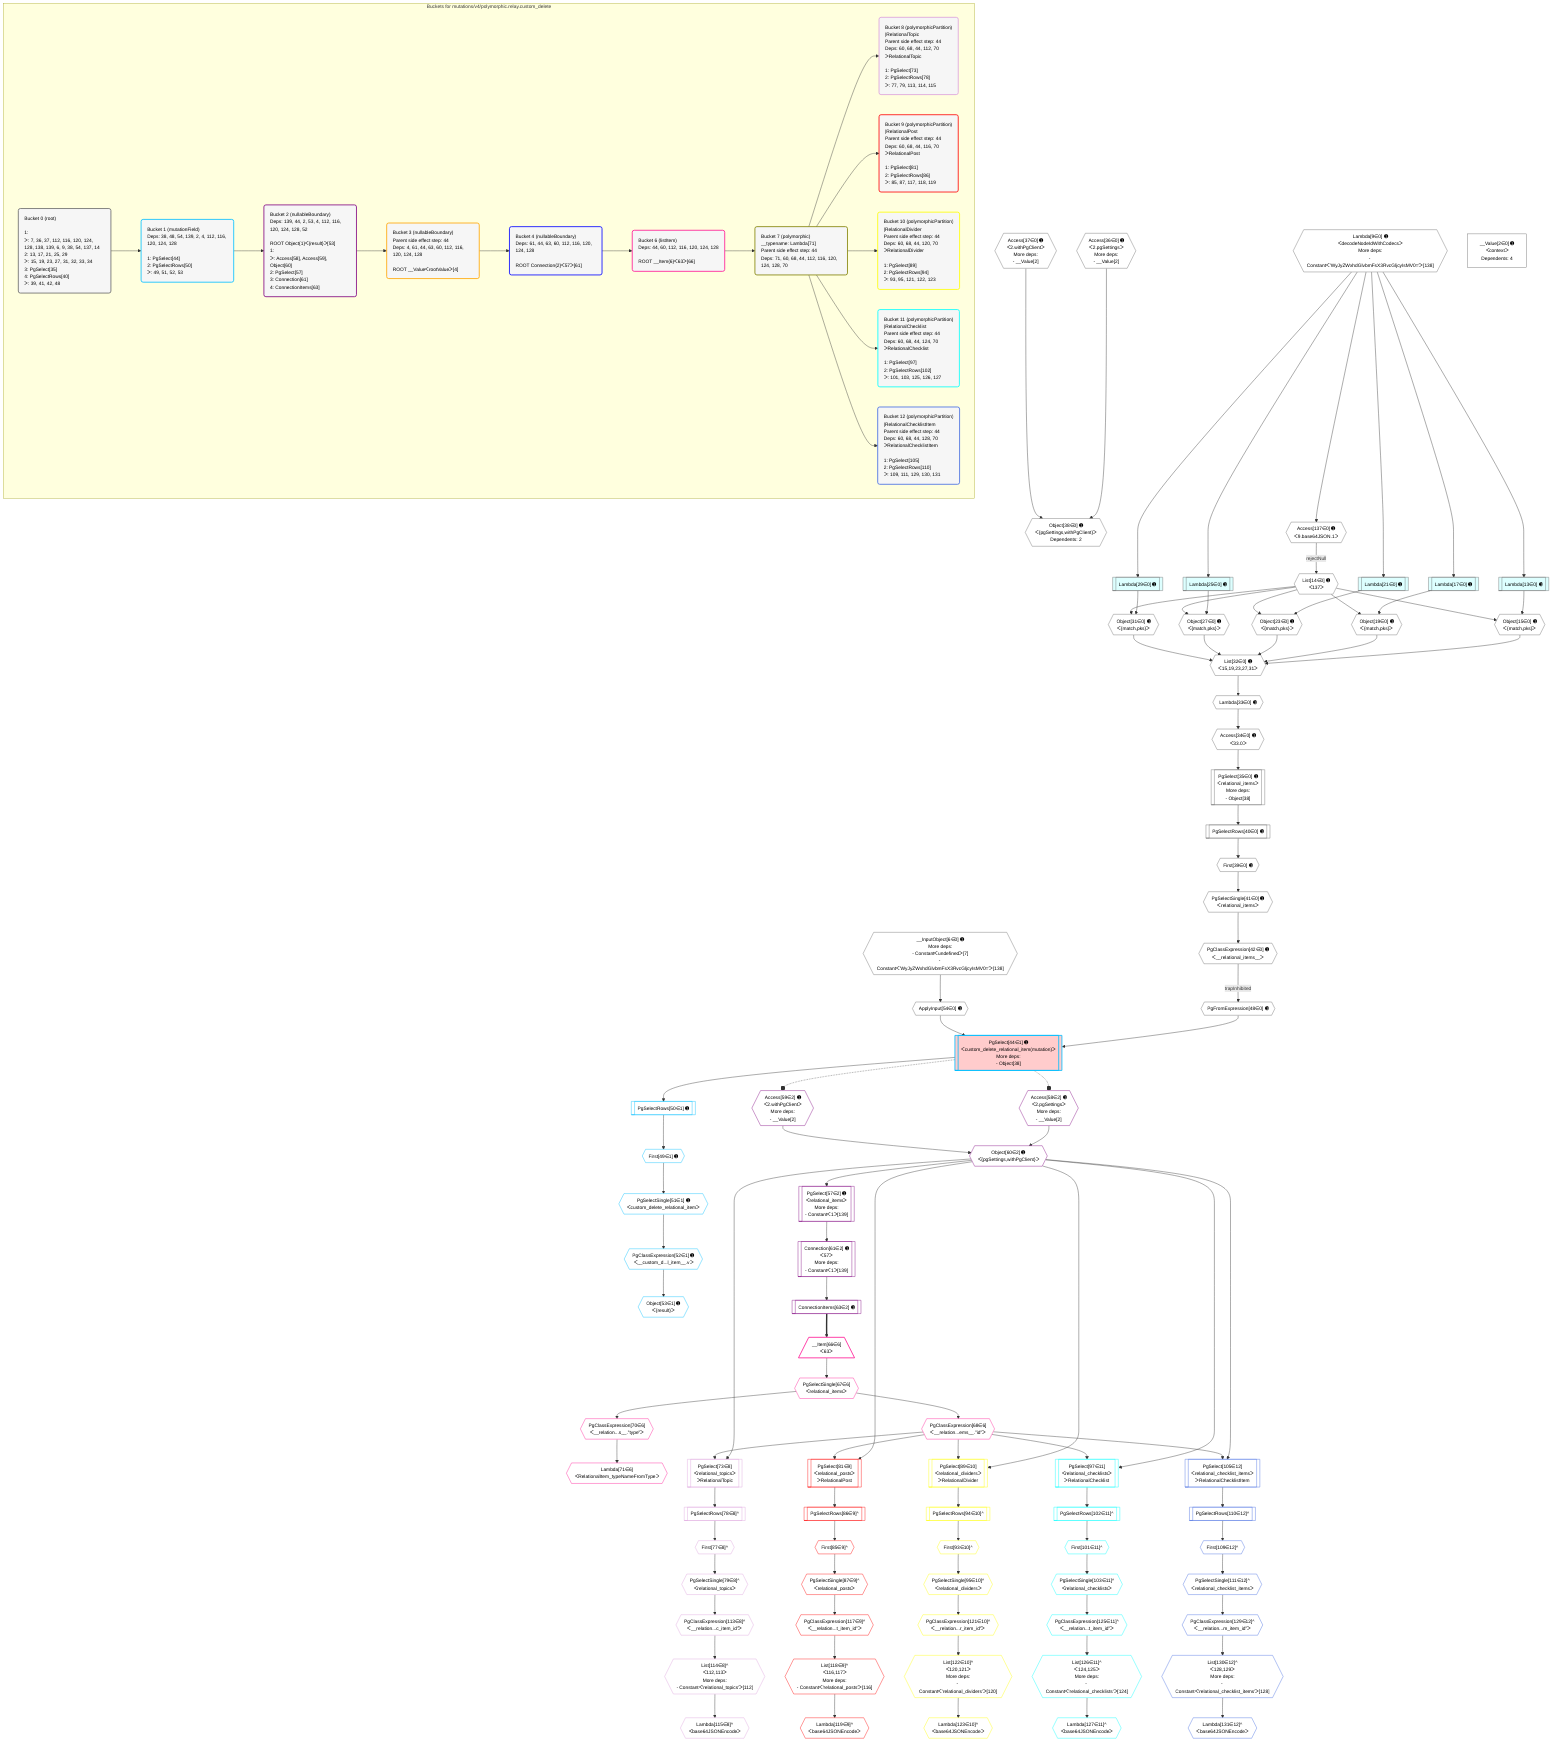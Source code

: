 %%{init: {'themeVariables': { 'fontSize': '12px'}}}%%
graph TD
    classDef path fill:#eee,stroke:#000,color:#000
    classDef plan fill:#fff,stroke-width:1px,color:#000
    classDef itemplan fill:#fff,stroke-width:2px,color:#000
    classDef unbatchedplan fill:#dff,stroke-width:1px,color:#000
    classDef sideeffectplan fill:#fcc,stroke-width:2px,color:#000
    classDef bucket fill:#f6f6f6,color:#000,stroke-width:2px,text-align:left

    subgraph "Buckets for mutations/v4/polymorphic.relay.custom_delete"
    Bucket0("Bucket 0 (root)<br /><br />1: <br />ᐳ: 7, 36, 37, 112, 116, 120, 124, 128, 138, 139, 6, 9, 38, 54, 137, 14<br />2: 13, 17, 21, 25, 29<br />ᐳ: 15, 19, 23, 27, 31, 32, 33, 34<br />3: PgSelect[35]<br />4: PgSelectRows[40]<br />ᐳ: 39, 41, 42, 48"):::bucket
    Bucket1("Bucket 1 (mutationField)<br />Deps: 38, 48, 54, 139, 2, 4, 112, 116, 120, 124, 128<br /><br />1: PgSelect[44]<br />2: PgSelectRows[50]<br />ᐳ: 49, 51, 52, 53"):::bucket
    Bucket2("Bucket 2 (nullableBoundary)<br />Deps: 139, 44, 2, 53, 4, 112, 116, 120, 124, 128, 52<br /><br />ROOT Object{1}ᐸ{result}ᐳ[53]<br />1: <br />ᐳ: Access[58], Access[59], Object[60]<br />2: PgSelect[57]<br />3: Connection[61]<br />4: ConnectionItems[63]"):::bucket
    Bucket3("Bucket 3 (nullableBoundary)<br />Parent side effect step: 44<br />Deps: 4, 61, 44, 63, 60, 112, 116, 120, 124, 128<br /><br />ROOT __ValueᐸrootValueᐳ[4]"):::bucket
    Bucket4("Bucket 4 (nullableBoundary)<br />Deps: 61, 44, 63, 60, 112, 116, 120, 124, 128<br /><br />ROOT Connection{2}ᐸ57ᐳ[61]"):::bucket
    Bucket6("Bucket 6 (listItem)<br />Deps: 44, 60, 112, 116, 120, 124, 128<br /><br />ROOT __Item{6}ᐸ63ᐳ[66]"):::bucket
    Bucket7("Bucket 7 (polymorphic)<br />__typename: Lambda[71]<br />Parent side effect step: 44<br />Deps: 71, 60, 68, 44, 112, 116, 120, 124, 128, 70"):::bucket
    Bucket8("Bucket 8 (polymorphicPartition)<br />|RelationalTopic<br />Parent side effect step: 44<br />Deps: 60, 68, 44, 112, 70<br />ᐳRelationalTopic<br /><br />1: PgSelect[73]<br />2: PgSelectRows[78]<br />ᐳ: 77, 79, 113, 114, 115"):::bucket
    Bucket9("Bucket 9 (polymorphicPartition)<br />|RelationalPost<br />Parent side effect step: 44<br />Deps: 60, 68, 44, 116, 70<br />ᐳRelationalPost<br /><br />1: PgSelect[81]<br />2: PgSelectRows[86]<br />ᐳ: 85, 87, 117, 118, 119"):::bucket
    Bucket10("Bucket 10 (polymorphicPartition)<br />|RelationalDivider<br />Parent side effect step: 44<br />Deps: 60, 68, 44, 120, 70<br />ᐳRelationalDivider<br /><br />1: PgSelect[89]<br />2: PgSelectRows[94]<br />ᐳ: 93, 95, 121, 122, 123"):::bucket
    Bucket11("Bucket 11 (polymorphicPartition)<br />|RelationalChecklist<br />Parent side effect step: 44<br />Deps: 60, 68, 44, 124, 70<br />ᐳRelationalChecklist<br /><br />1: PgSelect[97]<br />2: PgSelectRows[102]<br />ᐳ: 101, 103, 125, 126, 127"):::bucket
    Bucket12("Bucket 12 (polymorphicPartition)<br />|RelationalChecklistItem<br />Parent side effect step: 44<br />Deps: 60, 68, 44, 128, 70<br />ᐳRelationalChecklistItem<br /><br />1: PgSelect[105]<br />2: PgSelectRows[110]<br />ᐳ: 109, 111, 129, 130, 131"):::bucket
    end
    Bucket0 --> Bucket1
    Bucket1 --> Bucket2
    Bucket2 --> Bucket3
    Bucket3 --> Bucket4
    Bucket4 --> Bucket6
    Bucket6 --> Bucket7
    Bucket7 --> Bucket8 & Bucket9 & Bucket10 & Bucket11 & Bucket12

    %% plan dependencies
    List32{{"List[32∈0] ➊<br />ᐸ15,19,23,27,31ᐳ"}}:::plan
    Object15{{"Object[15∈0] ➊<br />ᐸ{match,pks}ᐳ"}}:::plan
    Object19{{"Object[19∈0] ➊<br />ᐸ{match,pks}ᐳ"}}:::plan
    Object23{{"Object[23∈0] ➊<br />ᐸ{match,pks}ᐳ"}}:::plan
    Object27{{"Object[27∈0] ➊<br />ᐸ{match,pks}ᐳ"}}:::plan
    Object31{{"Object[31∈0] ➊<br />ᐸ{match,pks}ᐳ"}}:::plan
    Object15 & Object19 & Object23 & Object27 & Object31 --> List32
    __InputObject6{{"__InputObject[6∈0] ➊<br />More deps:<br />- Constantᐸundefinedᐳ[7]<br />- Constantᐸ'WyJyZWxhdGlvbmFsX3RvcGljcyIsMV0='ᐳ[138]"}}:::plan
    Lambda13[["Lambda[13∈0] ➊"]]:::unbatchedplan
    List14{{"List[14∈0] ➊<br />ᐸ137ᐳ"}}:::plan
    Lambda13 & List14 --> Object15
    Lambda17[["Lambda[17∈0] ➊"]]:::unbatchedplan
    Lambda17 & List14 --> Object19
    Lambda21[["Lambda[21∈0] ➊"]]:::unbatchedplan
    Lambda21 & List14 --> Object23
    Lambda25[["Lambda[25∈0] ➊"]]:::unbatchedplan
    Lambda25 & List14 --> Object27
    Lambda29[["Lambda[29∈0] ➊"]]:::unbatchedplan
    Lambda29 & List14 --> Object31
    PgSelect35[["PgSelect[35∈0] ➊<br />ᐸrelational_itemsᐳ<br />More deps:<br />- Object[38]"]]:::plan
    Access34{{"Access[34∈0] ➊<br />ᐸ33.0ᐳ"}}:::plan
    Access34 --> PgSelect35
    Object38{{"Object[38∈0] ➊<br />ᐸ{pgSettings,withPgClient}ᐳ<br />Dependents: 2"}}:::plan
    Access36{{"Access[36∈0] ➊<br />ᐸ2.pgSettingsᐳ<br />More deps:<br />- __Value[2]"}}:::plan
    Access37{{"Access[37∈0] ➊<br />ᐸ2.withPgClientᐳ<br />More deps:<br />- __Value[2]"}}:::plan
    Access36 & Access37 --> Object38
    Lambda9{{"Lambda[9∈0] ➊<br />ᐸdecodeNodeIdWithCodecsᐳ<br />More deps:<br />- Constantᐸ'WyJyZWxhdGlvbmFsX3RvcGljcyIsMV0='ᐳ[138]"}}:::plan
    Lambda9 --> Lambda13
    Access137{{"Access[137∈0] ➊<br />ᐸ9.base64JSON.1ᐳ"}}:::plan
    Access137 -->|rejectNull| List14
    Lambda9 --> Lambda17
    Lambda9 --> Lambda21
    Lambda9 --> Lambda25
    Lambda9 --> Lambda29
    Lambda33{{"Lambda[33∈0] ➊"}}:::plan
    List32 --> Lambda33
    Lambda33 --> Access34
    First39{{"First[39∈0] ➊"}}:::plan
    PgSelectRows40[["PgSelectRows[40∈0] ➊"]]:::plan
    PgSelectRows40 --> First39
    PgSelect35 --> PgSelectRows40
    PgSelectSingle41{{"PgSelectSingle[41∈0] ➊<br />ᐸrelational_itemsᐳ"}}:::plan
    First39 --> PgSelectSingle41
    PgClassExpression42{{"PgClassExpression[42∈0] ➊<br />ᐸ__relational_items__ᐳ"}}:::plan
    PgSelectSingle41 --> PgClassExpression42
    PgFromExpression48{{"PgFromExpression[48∈0] ➊"}}:::plan
    PgClassExpression42 -->|trapInhibited| PgFromExpression48
    ApplyInput54{{"ApplyInput[54∈0] ➊"}}:::plan
    __InputObject6 --> ApplyInput54
    Lambda9 --> Access137
    __Value2["__Value[2∈0] ➊<br />ᐸcontextᐳ<br />Dependents: 4"]:::plan
    PgSelect44[["PgSelect[44∈1] ➊<br />ᐸcustom_delete_relational_item(mutation)ᐳ<br />More deps:<br />- Object[38]"]]:::sideeffectplan
    PgFromExpression48 & ApplyInput54 --> PgSelect44
    First49{{"First[49∈1] ➊"}}:::plan
    PgSelectRows50[["PgSelectRows[50∈1] ➊"]]:::plan
    PgSelectRows50 --> First49
    PgSelect44 --> PgSelectRows50
    PgSelectSingle51{{"PgSelectSingle[51∈1] ➊<br />ᐸcustom_delete_relational_itemᐳ"}}:::plan
    First49 --> PgSelectSingle51
    PgClassExpression52{{"PgClassExpression[52∈1] ➊<br />ᐸ__custom_d...l_item__.vᐳ"}}:::plan
    PgSelectSingle51 --> PgClassExpression52
    Object53{{"Object[53∈1] ➊<br />ᐸ{result}ᐳ"}}:::plan
    PgClassExpression52 --> Object53
    PgSelect57[["PgSelect[57∈2] ➊<br />ᐸrelational_itemsᐳ<br />More deps:<br />- Constantᐸ1ᐳ[139]"]]:::plan
    Object60{{"Object[60∈2] ➊<br />ᐸ{pgSettings,withPgClient}ᐳ"}}:::plan
    Object60 --> PgSelect57
    Access58{{"Access[58∈2] ➊<br />ᐸ2.pgSettingsᐳ<br />More deps:<br />- __Value[2]"}}:::plan
    Access59{{"Access[59∈2] ➊<br />ᐸ2.withPgClientᐳ<br />More deps:<br />- __Value[2]"}}:::plan
    Access58 & Access59 --> Object60
    Connection61[["Connection[61∈2] ➊<br />ᐸ57ᐳ<br />More deps:<br />- Constantᐸ1ᐳ[139]"]]:::plan
    PgSelect57 --> Connection61
    ConnectionItems63[["ConnectionItems[63∈2] ➊"]]:::plan
    Connection61 --> ConnectionItems63
    __Item66[/"__Item[66∈6]<br />ᐸ63ᐳ"\]:::itemplan
    ConnectionItems63 ==> __Item66
    PgSelectSingle67{{"PgSelectSingle[67∈6]<br />ᐸrelational_itemsᐳ"}}:::plan
    __Item66 --> PgSelectSingle67
    PgClassExpression68{{"PgClassExpression[68∈6]<br />ᐸ__relation...ems__.”id”ᐳ"}}:::plan
    PgSelectSingle67 --> PgClassExpression68
    PgClassExpression70{{"PgClassExpression[70∈6]<br />ᐸ__relation...s__.”type”ᐳ"}}:::plan
    PgSelectSingle67 --> PgClassExpression70
    Lambda71{{"Lambda[71∈6]<br />ᐸRelationalItem_typeNameFromTypeᐳ"}}:::plan
    PgClassExpression70 --> Lambda71
    PgSelect73[["PgSelect[73∈8]<br />ᐸrelational_topicsᐳ<br />ᐳRelationalTopic"]]:::plan
    Object60 & PgClassExpression68 --> PgSelect73
    List114{{"List[114∈8]^<br />ᐸ112,113ᐳ<br />More deps:<br />- Constantᐸ'relational_topics'ᐳ[112]"}}:::plan
    PgClassExpression113{{"PgClassExpression[113∈8]^<br />ᐸ__relation...c_item_id”ᐳ"}}:::plan
    PgClassExpression113 --> List114
    First77{{"First[77∈8]^"}}:::plan
    PgSelectRows78[["PgSelectRows[78∈8]^"]]:::plan
    PgSelectRows78 --> First77
    PgSelect73 --> PgSelectRows78
    PgSelectSingle79{{"PgSelectSingle[79∈8]^<br />ᐸrelational_topicsᐳ"}}:::plan
    First77 --> PgSelectSingle79
    PgSelectSingle79 --> PgClassExpression113
    Lambda115{{"Lambda[115∈8]^<br />ᐸbase64JSONEncodeᐳ"}}:::plan
    List114 --> Lambda115
    PgSelect81[["PgSelect[81∈9]<br />ᐸrelational_postsᐳ<br />ᐳRelationalPost"]]:::plan
    Object60 & PgClassExpression68 --> PgSelect81
    List118{{"List[118∈9]^<br />ᐸ116,117ᐳ<br />More deps:<br />- Constantᐸ'relational_posts'ᐳ[116]"}}:::plan
    PgClassExpression117{{"PgClassExpression[117∈9]^<br />ᐸ__relation...t_item_id”ᐳ"}}:::plan
    PgClassExpression117 --> List118
    First85{{"First[85∈9]^"}}:::plan
    PgSelectRows86[["PgSelectRows[86∈9]^"]]:::plan
    PgSelectRows86 --> First85
    PgSelect81 --> PgSelectRows86
    PgSelectSingle87{{"PgSelectSingle[87∈9]^<br />ᐸrelational_postsᐳ"}}:::plan
    First85 --> PgSelectSingle87
    PgSelectSingle87 --> PgClassExpression117
    Lambda119{{"Lambda[119∈9]^<br />ᐸbase64JSONEncodeᐳ"}}:::plan
    List118 --> Lambda119
    PgSelect89[["PgSelect[89∈10]<br />ᐸrelational_dividersᐳ<br />ᐳRelationalDivider"]]:::plan
    Object60 & PgClassExpression68 --> PgSelect89
    List122{{"List[122∈10]^<br />ᐸ120,121ᐳ<br />More deps:<br />- Constantᐸ'relational_dividers'ᐳ[120]"}}:::plan
    PgClassExpression121{{"PgClassExpression[121∈10]^<br />ᐸ__relation...r_item_id”ᐳ"}}:::plan
    PgClassExpression121 --> List122
    First93{{"First[93∈10]^"}}:::plan
    PgSelectRows94[["PgSelectRows[94∈10]^"]]:::plan
    PgSelectRows94 --> First93
    PgSelect89 --> PgSelectRows94
    PgSelectSingle95{{"PgSelectSingle[95∈10]^<br />ᐸrelational_dividersᐳ"}}:::plan
    First93 --> PgSelectSingle95
    PgSelectSingle95 --> PgClassExpression121
    Lambda123{{"Lambda[123∈10]^<br />ᐸbase64JSONEncodeᐳ"}}:::plan
    List122 --> Lambda123
    PgSelect97[["PgSelect[97∈11]<br />ᐸrelational_checklistsᐳ<br />ᐳRelationalChecklist"]]:::plan
    Object60 & PgClassExpression68 --> PgSelect97
    List126{{"List[126∈11]^<br />ᐸ124,125ᐳ<br />More deps:<br />- Constantᐸ'relational_checklists'ᐳ[124]"}}:::plan
    PgClassExpression125{{"PgClassExpression[125∈11]^<br />ᐸ__relation...t_item_id”ᐳ"}}:::plan
    PgClassExpression125 --> List126
    First101{{"First[101∈11]^"}}:::plan
    PgSelectRows102[["PgSelectRows[102∈11]^"]]:::plan
    PgSelectRows102 --> First101
    PgSelect97 --> PgSelectRows102
    PgSelectSingle103{{"PgSelectSingle[103∈11]^<br />ᐸrelational_checklistsᐳ"}}:::plan
    First101 --> PgSelectSingle103
    PgSelectSingle103 --> PgClassExpression125
    Lambda127{{"Lambda[127∈11]^<br />ᐸbase64JSONEncodeᐳ"}}:::plan
    List126 --> Lambda127
    PgSelect105[["PgSelect[105∈12]<br />ᐸrelational_checklist_itemsᐳ<br />ᐳRelationalChecklistItem"]]:::plan
    Object60 & PgClassExpression68 --> PgSelect105
    List130{{"List[130∈12]^<br />ᐸ128,129ᐳ<br />More deps:<br />- Constantᐸ'relational_checklist_items'ᐳ[128]"}}:::plan
    PgClassExpression129{{"PgClassExpression[129∈12]^<br />ᐸ__relation...m_item_id”ᐳ"}}:::plan
    PgClassExpression129 --> List130
    First109{{"First[109∈12]^"}}:::plan
    PgSelectRows110[["PgSelectRows[110∈12]^"]]:::plan
    PgSelectRows110 --> First109
    PgSelect105 --> PgSelectRows110
    PgSelectSingle111{{"PgSelectSingle[111∈12]^<br />ᐸrelational_checklist_itemsᐳ"}}:::plan
    First109 --> PgSelectSingle111
    PgSelectSingle111 --> PgClassExpression129
    Lambda131{{"Lambda[131∈12]^<br />ᐸbase64JSONEncodeᐳ"}}:::plan
    List130 --> Lambda131

    %% define steps
    classDef bucket0 stroke:#696969
    class Bucket0,__Value2,__InputObject6,Lambda9,Lambda13,List14,Object15,Lambda17,Object19,Lambda21,Object23,Lambda25,Object27,Lambda29,Object31,List32,Lambda33,Access34,PgSelect35,Access36,Access37,Object38,First39,PgSelectRows40,PgSelectSingle41,PgClassExpression42,PgFromExpression48,ApplyInput54,Access137 bucket0
    classDef bucket1 stroke:#00bfff
    class Bucket1,PgSelect44,First49,PgSelectRows50,PgSelectSingle51,PgClassExpression52,Object53 bucket1
    classDef bucket2 stroke:#7f007f
    class Bucket2,PgSelect57,Access58,Access59,Object60,Connection61,ConnectionItems63 bucket2
    classDef bucket3 stroke:#ffa500
    class Bucket3 bucket3
    classDef bucket4 stroke:#0000ff
    class Bucket4 bucket4
    classDef bucket6 stroke:#ff1493
    class Bucket6,__Item66,PgSelectSingle67,PgClassExpression68,PgClassExpression70,Lambda71 bucket6
    classDef bucket7 stroke:#808000
    class Bucket7 bucket7
    classDef bucket8 stroke:#dda0dd
    class Bucket8,PgSelect73,First77,PgSelectRows78,PgSelectSingle79,PgClassExpression113,List114,Lambda115 bucket8
    classDef bucket9 stroke:#ff0000
    class Bucket9,PgSelect81,First85,PgSelectRows86,PgSelectSingle87,PgClassExpression117,List118,Lambda119 bucket9
    classDef bucket10 stroke:#ffff00
    class Bucket10,PgSelect89,First93,PgSelectRows94,PgSelectSingle95,PgClassExpression121,List122,Lambda123 bucket10
    classDef bucket11 stroke:#00ffff
    class Bucket11,PgSelect97,First101,PgSelectRows102,PgSelectSingle103,PgClassExpression125,List126,Lambda127 bucket11
    classDef bucket12 stroke:#4169e1
    class Bucket12,PgSelect105,First109,PgSelectRows110,PgSelectSingle111,PgClassExpression129,List130,Lambda131 bucket12

    %% implicit side effects
    PgSelect44 -.-o Access58
    PgSelect44 -.-o Access59